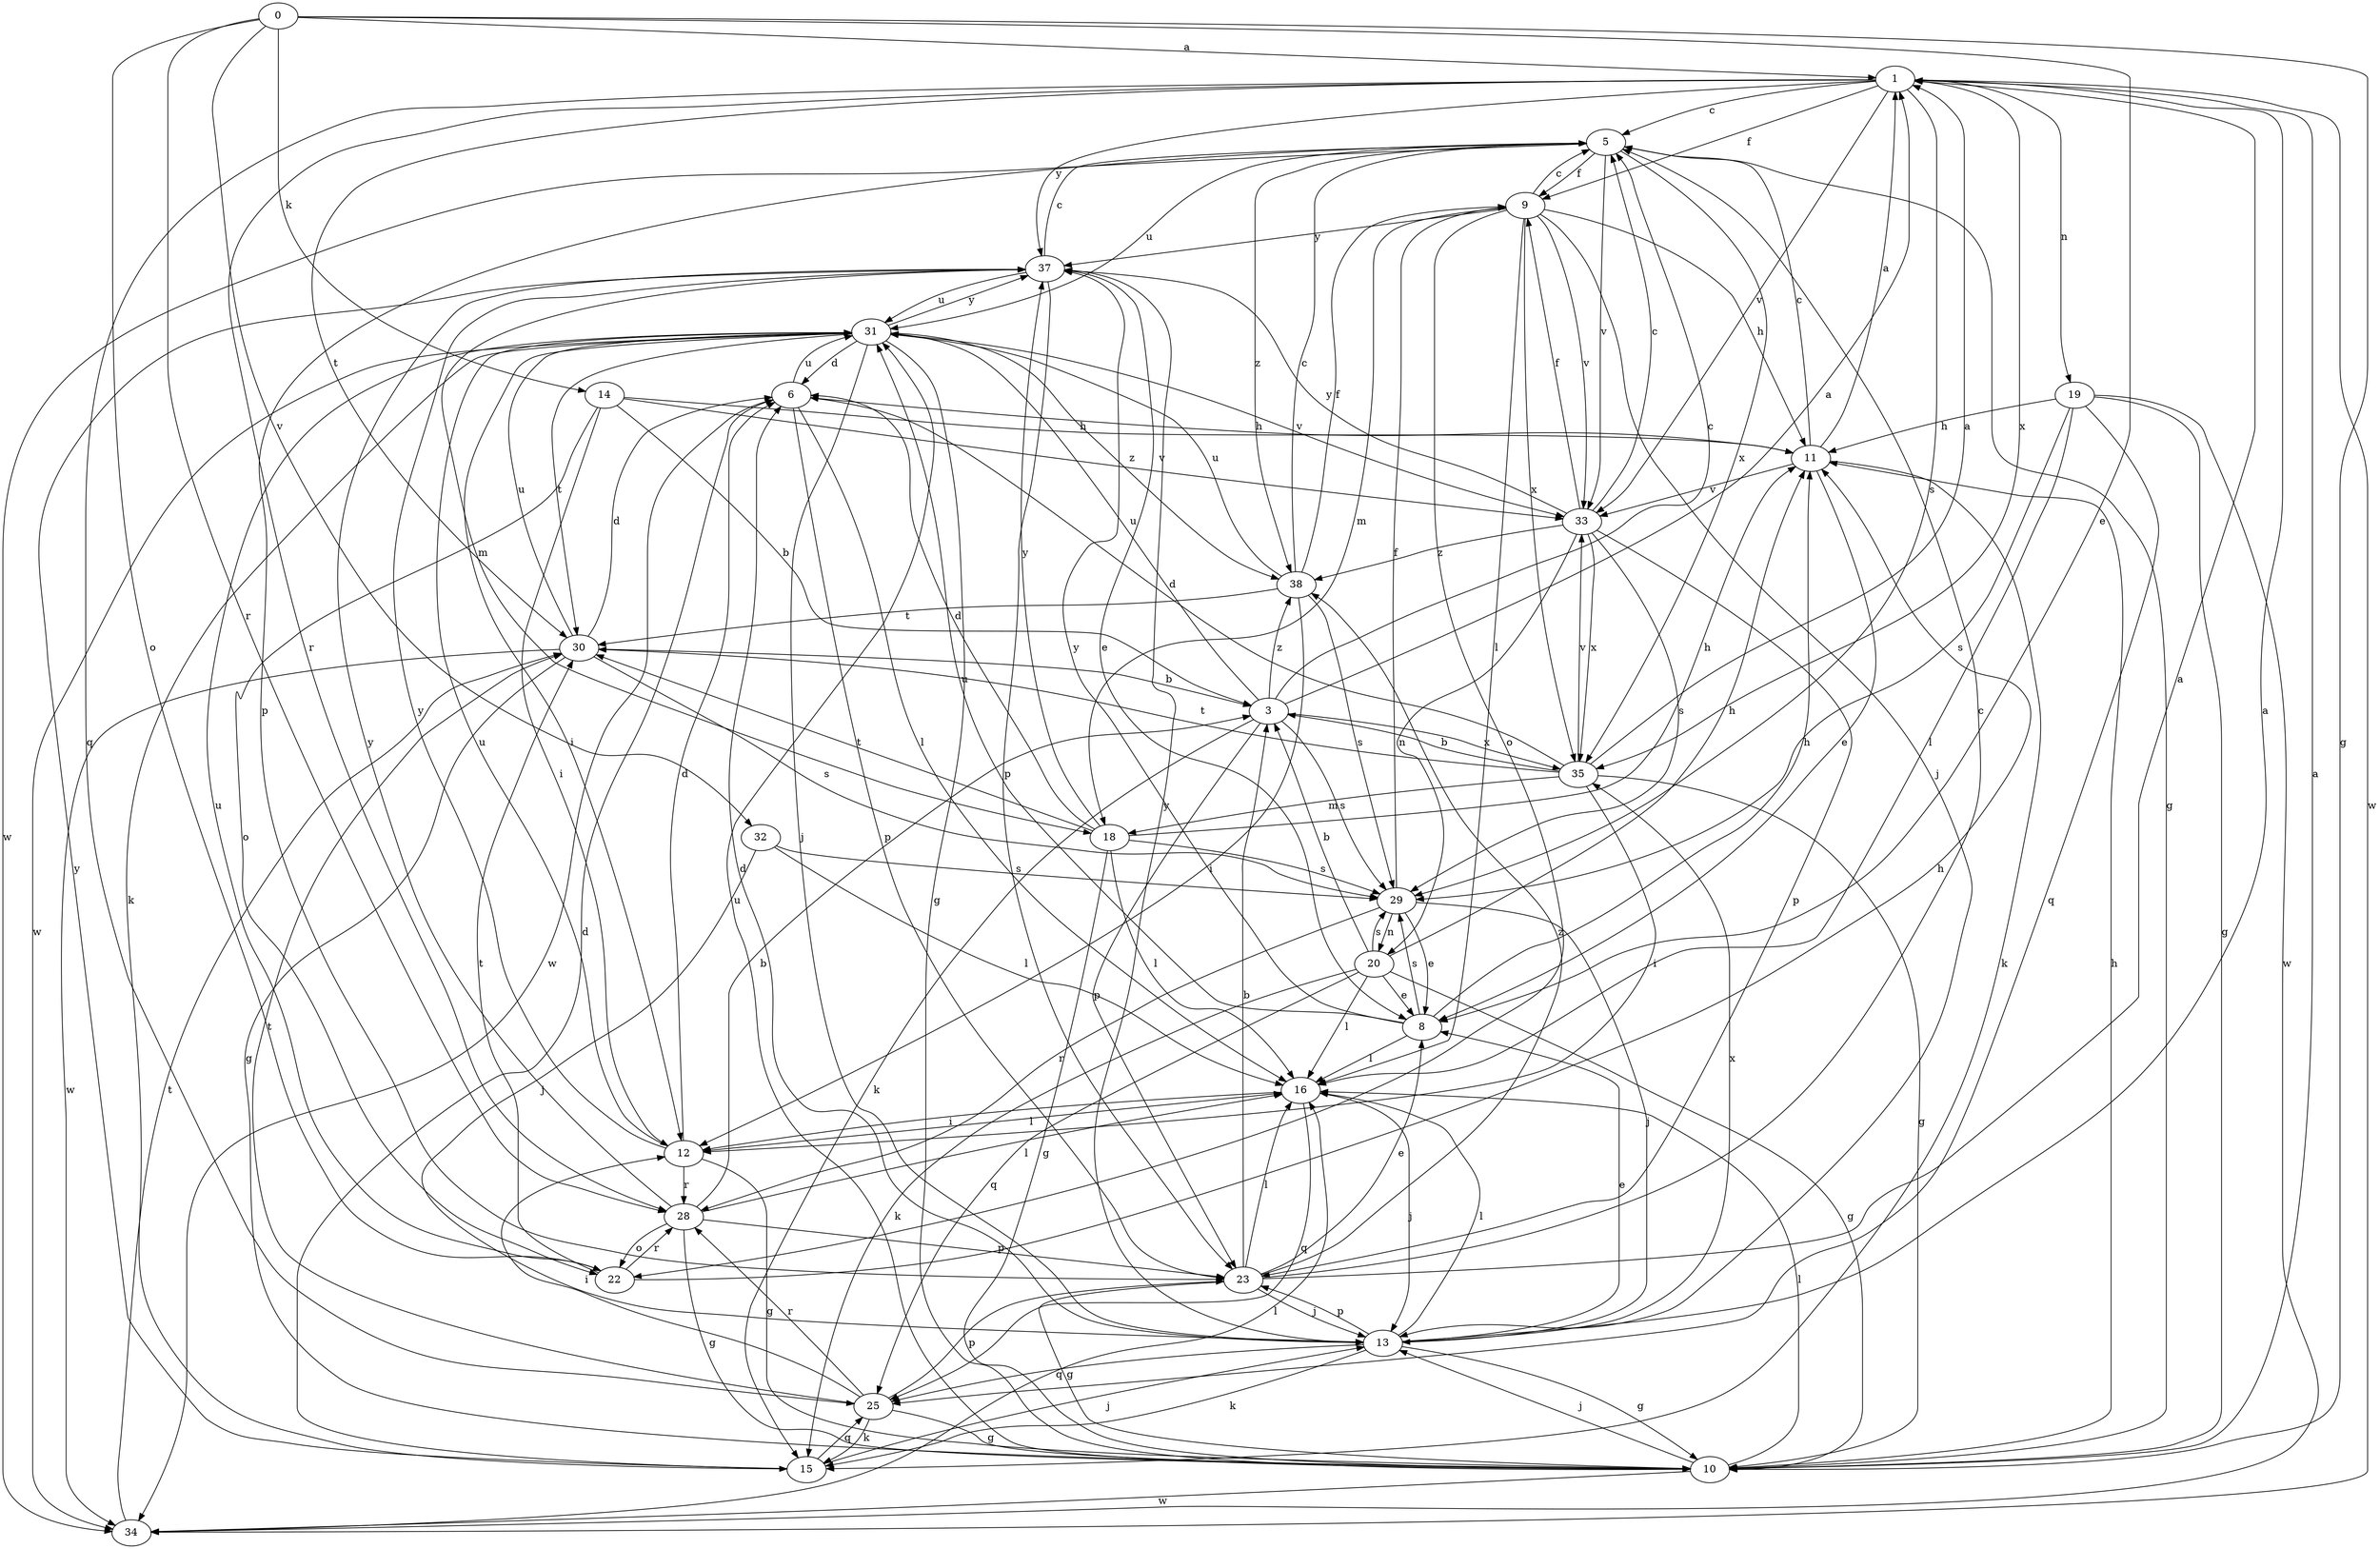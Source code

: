 strict digraph  {
0;
1;
3;
5;
6;
8;
9;
10;
11;
12;
13;
14;
15;
16;
18;
19;
20;
22;
23;
25;
28;
29;
30;
31;
32;
33;
34;
35;
37;
38;
0 -> 1  [label=a];
0 -> 8  [label=e];
0 -> 10  [label=g];
0 -> 14  [label=k];
0 -> 22  [label=o];
0 -> 28  [label=r];
0 -> 32  [label=v];
1 -> 5  [label=c];
1 -> 9  [label=f];
1 -> 19  [label=n];
1 -> 25  [label=q];
1 -> 28  [label=r];
1 -> 29  [label=s];
1 -> 30  [label=t];
1 -> 33  [label=v];
1 -> 34  [label=w];
1 -> 35  [label=x];
1 -> 37  [label=y];
3 -> 1  [label=a];
3 -> 5  [label=c];
3 -> 15  [label=k];
3 -> 23  [label=p];
3 -> 29  [label=s];
3 -> 31  [label=u];
3 -> 35  [label=x];
3 -> 38  [label=z];
5 -> 9  [label=f];
5 -> 10  [label=g];
5 -> 23  [label=p];
5 -> 31  [label=u];
5 -> 33  [label=v];
5 -> 34  [label=w];
5 -> 35  [label=x];
5 -> 38  [label=z];
6 -> 11  [label=h];
6 -> 16  [label=l];
6 -> 23  [label=p];
6 -> 31  [label=u];
6 -> 34  [label=w];
8 -> 11  [label=h];
8 -> 16  [label=l];
8 -> 29  [label=s];
8 -> 31  [label=u];
8 -> 37  [label=y];
9 -> 5  [label=c];
9 -> 11  [label=h];
9 -> 13  [label=j];
9 -> 16  [label=l];
9 -> 18  [label=m];
9 -> 22  [label=o];
9 -> 33  [label=v];
9 -> 35  [label=x];
9 -> 37  [label=y];
10 -> 1  [label=a];
10 -> 11  [label=h];
10 -> 13  [label=j];
10 -> 16  [label=l];
10 -> 31  [label=u];
10 -> 34  [label=w];
11 -> 1  [label=a];
11 -> 5  [label=c];
11 -> 8  [label=e];
11 -> 15  [label=k];
11 -> 33  [label=v];
12 -> 6  [label=d];
12 -> 10  [label=g];
12 -> 16  [label=l];
12 -> 28  [label=r];
12 -> 31  [label=u];
12 -> 37  [label=y];
13 -> 1  [label=a];
13 -> 6  [label=d];
13 -> 8  [label=e];
13 -> 10  [label=g];
13 -> 15  [label=k];
13 -> 16  [label=l];
13 -> 23  [label=p];
13 -> 25  [label=q];
13 -> 35  [label=x];
13 -> 37  [label=y];
14 -> 3  [label=b];
14 -> 11  [label=h];
14 -> 12  [label=i];
14 -> 22  [label=o];
14 -> 33  [label=v];
15 -> 6  [label=d];
15 -> 13  [label=j];
15 -> 25  [label=q];
15 -> 37  [label=y];
16 -> 12  [label=i];
16 -> 13  [label=j];
16 -> 25  [label=q];
18 -> 6  [label=d];
18 -> 10  [label=g];
18 -> 11  [label=h];
18 -> 16  [label=l];
18 -> 29  [label=s];
18 -> 30  [label=t];
18 -> 37  [label=y];
19 -> 10  [label=g];
19 -> 11  [label=h];
19 -> 16  [label=l];
19 -> 25  [label=q];
19 -> 29  [label=s];
19 -> 34  [label=w];
20 -> 3  [label=b];
20 -> 8  [label=e];
20 -> 10  [label=g];
20 -> 11  [label=h];
20 -> 15  [label=k];
20 -> 16  [label=l];
20 -> 25  [label=q];
20 -> 29  [label=s];
22 -> 11  [label=h];
22 -> 28  [label=r];
22 -> 30  [label=t];
22 -> 31  [label=u];
23 -> 1  [label=a];
23 -> 3  [label=b];
23 -> 5  [label=c];
23 -> 8  [label=e];
23 -> 10  [label=g];
23 -> 13  [label=j];
23 -> 16  [label=l];
23 -> 38  [label=z];
25 -> 10  [label=g];
25 -> 12  [label=i];
25 -> 15  [label=k];
25 -> 23  [label=p];
25 -> 28  [label=r];
25 -> 30  [label=t];
28 -> 3  [label=b];
28 -> 10  [label=g];
28 -> 16  [label=l];
28 -> 22  [label=o];
28 -> 23  [label=p];
28 -> 37  [label=y];
29 -> 8  [label=e];
29 -> 9  [label=f];
29 -> 13  [label=j];
29 -> 20  [label=n];
29 -> 28  [label=r];
30 -> 3  [label=b];
30 -> 6  [label=d];
30 -> 10  [label=g];
30 -> 29  [label=s];
30 -> 31  [label=u];
30 -> 34  [label=w];
31 -> 6  [label=d];
31 -> 10  [label=g];
31 -> 12  [label=i];
31 -> 13  [label=j];
31 -> 15  [label=k];
31 -> 30  [label=t];
31 -> 33  [label=v];
31 -> 34  [label=w];
31 -> 37  [label=y];
31 -> 38  [label=z];
32 -> 13  [label=j];
32 -> 16  [label=l];
32 -> 29  [label=s];
33 -> 5  [label=c];
33 -> 9  [label=f];
33 -> 20  [label=n];
33 -> 23  [label=p];
33 -> 29  [label=s];
33 -> 35  [label=x];
33 -> 37  [label=y];
33 -> 38  [label=z];
34 -> 16  [label=l];
34 -> 30  [label=t];
35 -> 1  [label=a];
35 -> 3  [label=b];
35 -> 6  [label=d];
35 -> 10  [label=g];
35 -> 12  [label=i];
35 -> 18  [label=m];
35 -> 30  [label=t];
35 -> 33  [label=v];
37 -> 5  [label=c];
37 -> 8  [label=e];
37 -> 18  [label=m];
37 -> 23  [label=p];
37 -> 31  [label=u];
38 -> 5  [label=c];
38 -> 9  [label=f];
38 -> 12  [label=i];
38 -> 29  [label=s];
38 -> 30  [label=t];
38 -> 31  [label=u];
}
